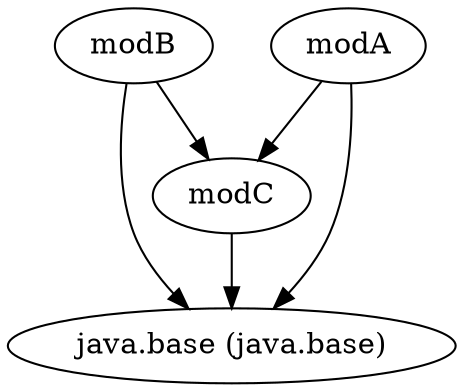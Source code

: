 digraph "summary" {
  "modB"                                             -> "java.base (java.base)";
  "modB"                                             -> "modC";
  "modC"                                             -> "java.base (java.base)";
  "modA"                                             -> "java.base (java.base)";
  "modA"                                             -> "modC";
}
